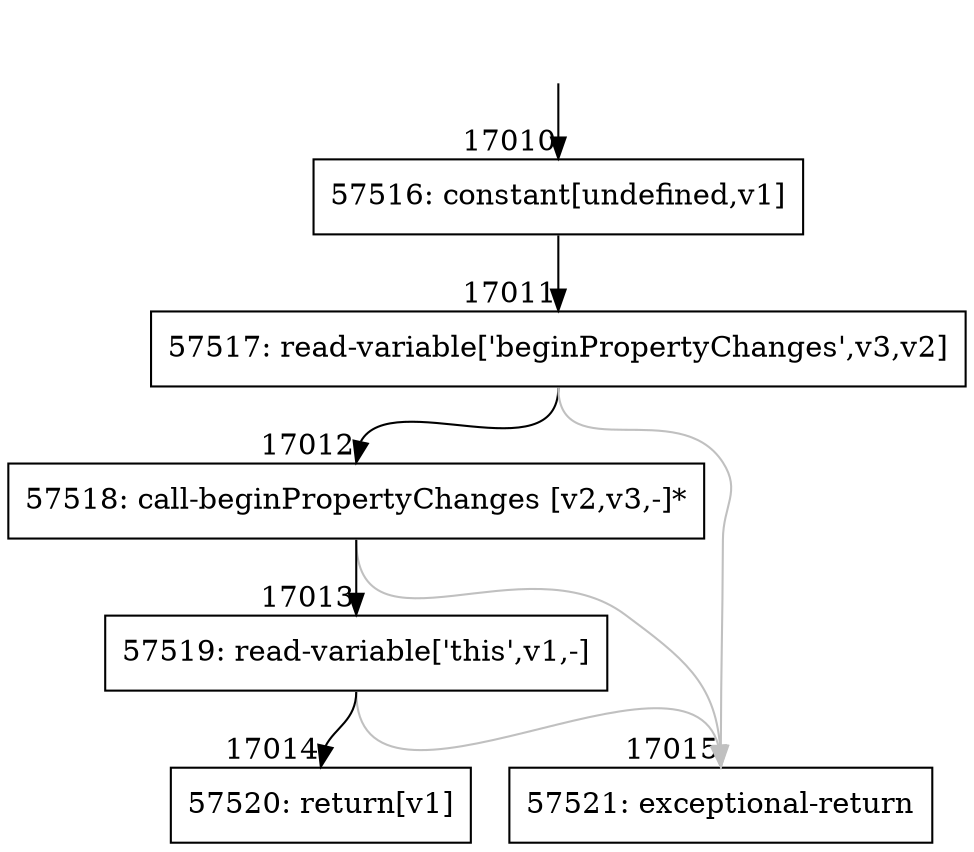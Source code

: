 digraph {
rankdir="TD"
BB_entry1458[shape=none,label=""];
BB_entry1458 -> BB17010 [tailport=s, headport=n, headlabel="    17010"]
BB17010 [shape=record label="{57516: constant[undefined,v1]}" ] 
BB17010 -> BB17011 [tailport=s, headport=n, headlabel="      17011"]
BB17011 [shape=record label="{57517: read-variable['beginPropertyChanges',v3,v2]}" ] 
BB17011 -> BB17012 [tailport=s, headport=n, headlabel="      17012"]
BB17011 -> BB17015 [tailport=s, headport=n, color=gray, headlabel="      17015"]
BB17012 [shape=record label="{57518: call-beginPropertyChanges [v2,v3,-]*}" ] 
BB17012 -> BB17013 [tailport=s, headport=n, headlabel="      17013"]
BB17012 -> BB17015 [tailport=s, headport=n, color=gray]
BB17013 [shape=record label="{57519: read-variable['this',v1,-]}" ] 
BB17013 -> BB17014 [tailport=s, headport=n, headlabel="      17014"]
BB17013 -> BB17015 [tailport=s, headport=n, color=gray]
BB17014 [shape=record label="{57520: return[v1]}" ] 
BB17015 [shape=record label="{57521: exceptional-return}" ] 
//#$~ 32213
}
